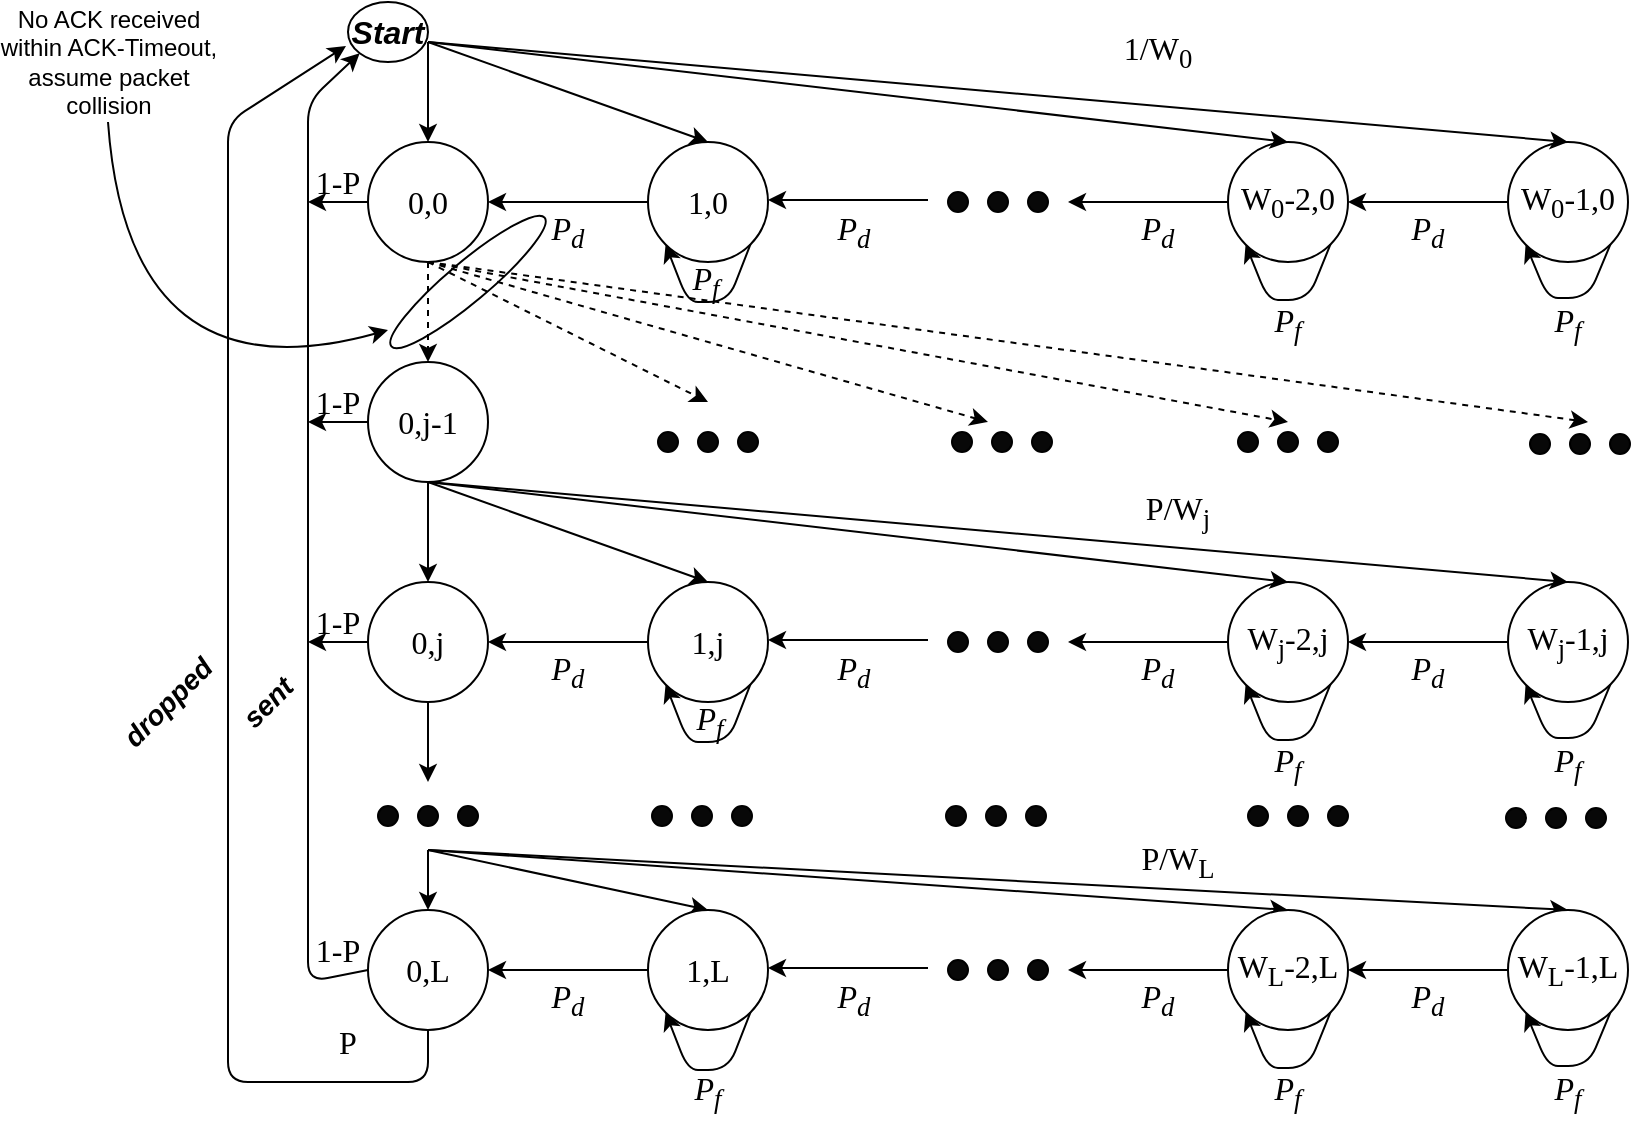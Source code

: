 <mxfile version="11.1.4" type="device"><diagram id="iPXQcQGhJJl7u24ujpxk" name="Page-1"><mxGraphModel dx="2042" dy="2105" grid="1" gridSize="10" guides="1" tooltips="1" connect="1" arrows="1" fold="1" page="1" pageScale="1" pageWidth="827" pageHeight="1169" math="0" shadow="0"><root><mxCell id="0"/><mxCell id="1" parent="0"/><mxCell id="LnXT7M3TGiu2-1s4D5pW-6" value="" style="edgeStyle=orthogonalEdgeStyle;rounded=0;orthogonalLoop=1;jettySize=auto;html=1;" parent="1" source="LnXT7M3TGiu2-1s4D5pW-1" target="LnXT7M3TGiu2-1s4D5pW-5" edge="1"><mxGeometry relative="1" as="geometry"/></mxCell><mxCell id="LnXT7M3TGiu2-1s4D5pW-1" value="&lt;font style=&quot;font-size: 16px&quot; face=&quot;Georgia&quot;&gt;W&lt;/font&gt;&lt;font style=&quot;font-size: 16px&quot; face=&quot;Georgia&quot;&gt;&lt;sub&gt;0&lt;/sub&gt;-1,0&lt;/font&gt;" style="ellipse;whiteSpace=wrap;html=1;" parent="1" vertex="1"><mxGeometry x="740" y="10" width="60" height="60" as="geometry"/></mxCell><mxCell id="LnXT7M3TGiu2-1s4D5pW-8" value="" style="edgeStyle=orthogonalEdgeStyle;rounded=0;orthogonalLoop=1;jettySize=auto;html=1;" parent="1" source="LnXT7M3TGiu2-1s4D5pW-5" edge="1"><mxGeometry relative="1" as="geometry"><mxPoint x="520" y="40" as="targetPoint"/></mxGeometry></mxCell><mxCell id="LnXT7M3TGiu2-1s4D5pW-5" value="&lt;font style=&quot;font-size: 16px&quot; face=&quot;Georgia&quot;&gt;W&lt;/font&gt;&lt;font style=&quot;font-size: 16px&quot; face=&quot;Georgia&quot;&gt;&lt;sub&gt;0&lt;/sub&gt;-2,0&lt;/font&gt;" style="ellipse;whiteSpace=wrap;html=1;" parent="1" vertex="1"><mxGeometry x="600" y="10" width="60" height="60" as="geometry"/></mxCell><mxCell id="LnXT7M3TGiu2-1s4D5pW-9" value="" style="ellipse;whiteSpace=wrap;html=1;fillColor=#080808;" parent="1" vertex="1"><mxGeometry x="500" y="35" width="10" height="10" as="geometry"/></mxCell><mxCell id="LnXT7M3TGiu2-1s4D5pW-10" value="" style="ellipse;whiteSpace=wrap;html=1;fillColor=#080808;" parent="1" vertex="1"><mxGeometry x="480" y="35" width="10" height="10" as="geometry"/></mxCell><mxCell id="LnXT7M3TGiu2-1s4D5pW-11" value="" style="ellipse;whiteSpace=wrap;html=1;fillColor=#080808;" parent="1" vertex="1"><mxGeometry x="460" y="35" width="10" height="10" as="geometry"/></mxCell><mxCell id="LnXT7M3TGiu2-1s4D5pW-15" value="" style="edgeStyle=orthogonalEdgeStyle;rounded=0;orthogonalLoop=1;jettySize=auto;html=1;" parent="1" source="LnXT7M3TGiu2-1s4D5pW-12" target="LnXT7M3TGiu2-1s4D5pW-14" edge="1"><mxGeometry relative="1" as="geometry"/></mxCell><mxCell id="LnXT7M3TGiu2-1s4D5pW-12" value="&lt;font style=&quot;font-size: 16px&quot; face=&quot;Georgia&quot;&gt;1&lt;font style=&quot;font-size: 16px&quot;&gt;,0&lt;/font&gt;&lt;/font&gt;" style="ellipse;whiteSpace=wrap;html=1;" parent="1" vertex="1"><mxGeometry x="310" y="10" width="60" height="60" as="geometry"/></mxCell><mxCell id="LnXT7M3TGiu2-1s4D5pW-14" value="&lt;font style=&quot;font-size: 16px&quot; face=&quot;Georgia&quot;&gt;0&lt;font style=&quot;font-size: 16px&quot;&gt;,0&lt;/font&gt;&lt;/font&gt;" style="ellipse;whiteSpace=wrap;html=1;" parent="1" vertex="1"><mxGeometry x="170" y="10" width="60" height="60" as="geometry"/></mxCell><mxCell id="LnXT7M3TGiu2-1s4D5pW-13" value="" style="edgeStyle=orthogonalEdgeStyle;rounded=0;orthogonalLoop=1;jettySize=auto;html=1;" parent="1" edge="1"><mxGeometry relative="1" as="geometry"><mxPoint x="450" y="39" as="sourcePoint"/><mxPoint x="370" y="39" as="targetPoint"/></mxGeometry></mxCell><mxCell id="LnXT7M3TGiu2-1s4D5pW-16" value="" style="endArrow=classic;html=1;entryX=0.5;entryY=0;entryDx=0;entryDy=0;" parent="1" target="LnXT7M3TGiu2-1s4D5pW-14" edge="1"><mxGeometry width="50" height="50" relative="1" as="geometry"><mxPoint x="200" y="-40" as="sourcePoint"/><mxPoint x="220" y="90" as="targetPoint"/></mxGeometry></mxCell><mxCell id="LnXT7M3TGiu2-1s4D5pW-17" value="" style="endArrow=classic;html=1;entryX=0.5;entryY=0;entryDx=0;entryDy=0;" parent="1" target="LnXT7M3TGiu2-1s4D5pW-12" edge="1"><mxGeometry width="50" height="50" relative="1" as="geometry"><mxPoint x="200" y="-40" as="sourcePoint"/><mxPoint x="210" y="20" as="targetPoint"/></mxGeometry></mxCell><mxCell id="LnXT7M3TGiu2-1s4D5pW-18" value="" style="endArrow=classic;html=1;entryX=0.5;entryY=0;entryDx=0;entryDy=0;" parent="1" target="LnXT7M3TGiu2-1s4D5pW-5" edge="1"><mxGeometry width="50" height="50" relative="1" as="geometry"><mxPoint x="200" y="-40" as="sourcePoint"/><mxPoint x="220" y="30" as="targetPoint"/></mxGeometry></mxCell><mxCell id="LnXT7M3TGiu2-1s4D5pW-19" value="" style="endArrow=classic;html=1;entryX=0.5;entryY=0;entryDx=0;entryDy=0;" parent="1" target="LnXT7M3TGiu2-1s4D5pW-1" edge="1"><mxGeometry width="50" height="50" relative="1" as="geometry"><mxPoint x="200" y="-40" as="sourcePoint"/><mxPoint x="230" y="40" as="targetPoint"/></mxGeometry></mxCell><mxCell id="LnXT7M3TGiu2-1s4D5pW-20" value="&lt;font style=&quot;font-size: 16px&quot; face=&quot;Georgia&quot;&gt;1/W&lt;sub&gt;0&lt;/sub&gt;&lt;/font&gt;" style="text;html=1;strokeColor=none;fillColor=none;align=center;verticalAlign=middle;whiteSpace=wrap;rounded=0;" parent="1" vertex="1"><mxGeometry x="540" y="-50" width="50" height="30" as="geometry"/></mxCell><mxCell id="LnXT7M3TGiu2-1s4D5pW-22" value="" style="endArrow=classic;html=1;exitX=1;exitY=1;exitDx=0;exitDy=0;entryX=0;entryY=1;entryDx=0;entryDy=0;rounded=1;" parent="1" source="LnXT7M3TGiu2-1s4D5pW-12" target="LnXT7M3TGiu2-1s4D5pW-12" edge="1"><mxGeometry width="50" height="50" relative="1" as="geometry"><mxPoint x="361" y="130" as="sourcePoint"/><mxPoint x="319" y="130" as="targetPoint"/><Array as="points"><mxPoint x="350" y="90"/><mxPoint x="330" y="90"/></Array></mxGeometry></mxCell><mxCell id="LnXT7M3TGiu2-1s4D5pW-23" value="" style="endArrow=classic;html=1;rounded=1;exitX=1;exitY=1;exitDx=0;exitDy=0;entryX=0;entryY=1;entryDx=0;entryDy=0;" parent="1" source="LnXT7M3TGiu2-1s4D5pW-5" target="LnXT7M3TGiu2-1s4D5pW-5" edge="1"><mxGeometry width="50" height="50" relative="1" as="geometry"><mxPoint x="660" y="70" as="sourcePoint"/><mxPoint x="590" y="70" as="targetPoint"/><Array as="points"><mxPoint x="640" y="89"/><mxPoint x="620" y="89"/></Array></mxGeometry></mxCell><mxCell id="LnXT7M3TGiu2-1s4D5pW-24" value="" style="endArrow=classic;html=1;rounded=1;exitX=1;exitY=1;exitDx=0;exitDy=0;entryX=0;entryY=1;entryDx=0;entryDy=0;" parent="1" source="LnXT7M3TGiu2-1s4D5pW-1" target="LnXT7M3TGiu2-1s4D5pW-1" edge="1"><mxGeometry width="50" height="50" relative="1" as="geometry"><mxPoint x="800" y="70" as="sourcePoint"/><mxPoint x="730" y="70" as="targetPoint"/><Array as="points"><mxPoint x="780" y="88"/><mxPoint x="760" y="88"/></Array></mxGeometry></mxCell><mxCell id="LnXT7M3TGiu2-1s4D5pW-26" value="&lt;i&gt;&lt;font style=&quot;font-size: 16px&quot; face=&quot;Georgia&quot;&gt;P&lt;sub&gt;f&lt;/sub&gt;&lt;/font&gt;&lt;/i&gt;" style="text;html=1;strokeColor=none;fillColor=none;align=center;verticalAlign=middle;whiteSpace=wrap;rounded=0;" parent="1" vertex="1"><mxGeometry x="313.5" y="65" width="50" height="30" as="geometry"/></mxCell><mxCell id="LnXT7M3TGiu2-1s4D5pW-27" value="&lt;i&gt;&lt;font style=&quot;font-size: 16px&quot; face=&quot;Georgia&quot;&gt;P&lt;sub&gt;f&lt;/sub&gt;&lt;/font&gt;&lt;/i&gt;" style="text;html=1;strokeColor=none;fillColor=none;align=center;verticalAlign=middle;whiteSpace=wrap;rounded=0;" parent="1" vertex="1"><mxGeometry x="605" y="86" width="50" height="30" as="geometry"/></mxCell><mxCell id="LnXT7M3TGiu2-1s4D5pW-28" value="&lt;i&gt;&lt;font style=&quot;font-size: 16px&quot; face=&quot;Georgia&quot;&gt;P&lt;sub&gt;f&lt;/sub&gt;&lt;/font&gt;&lt;/i&gt;" style="text;html=1;strokeColor=none;fillColor=none;align=center;verticalAlign=middle;whiteSpace=wrap;rounded=0;" parent="1" vertex="1"><mxGeometry x="745" y="86" width="50" height="30" as="geometry"/></mxCell><mxCell id="LnXT7M3TGiu2-1s4D5pW-29" value="&lt;i&gt;&lt;font style=&quot;font-size: 16px&quot; face=&quot;Georgia&quot;&gt;P&lt;sub&gt;d&lt;/sub&gt;&lt;/font&gt;&lt;/i&gt;" style="text;html=1;strokeColor=none;fillColor=none;align=center;verticalAlign=middle;whiteSpace=wrap;rounded=0;" parent="1" vertex="1"><mxGeometry x="245" y="40" width="50" height="30" as="geometry"/></mxCell><mxCell id="LnXT7M3TGiu2-1s4D5pW-30" value="&lt;i&gt;&lt;font style=&quot;font-size: 16px&quot; face=&quot;Georgia&quot;&gt;P&lt;sub&gt;d&lt;/sub&gt;&lt;/font&gt;&lt;/i&gt;" style="text;html=1;strokeColor=none;fillColor=none;align=center;verticalAlign=middle;whiteSpace=wrap;rounded=0;" parent="1" vertex="1"><mxGeometry x="388" y="40" width="50" height="30" as="geometry"/></mxCell><mxCell id="LnXT7M3TGiu2-1s4D5pW-31" value="&lt;i&gt;&lt;font style=&quot;font-size: 16px&quot; face=&quot;Georgia&quot;&gt;P&lt;sub&gt;d&lt;/sub&gt;&lt;/font&gt;&lt;/i&gt;" style="text;html=1;strokeColor=none;fillColor=none;align=center;verticalAlign=middle;whiteSpace=wrap;rounded=0;" parent="1" vertex="1"><mxGeometry x="540" y="40" width="50" height="30" as="geometry"/></mxCell><mxCell id="LnXT7M3TGiu2-1s4D5pW-32" value="&lt;i&gt;&lt;font style=&quot;font-size: 16px&quot; face=&quot;Georgia&quot;&gt;P&lt;sub&gt;d&lt;/sub&gt;&lt;/font&gt;&lt;/i&gt;" style="text;html=1;strokeColor=none;fillColor=none;align=center;verticalAlign=middle;whiteSpace=wrap;rounded=0;" parent="1" vertex="1"><mxGeometry x="675" y="40" width="50" height="30" as="geometry"/></mxCell><mxCell id="LnXT7M3TGiu2-1s4D5pW-33" value="" style="endArrow=classic;html=1;exitX=0;exitY=0.5;exitDx=0;exitDy=0;" parent="1" source="LnXT7M3TGiu2-1s4D5pW-14" edge="1"><mxGeometry width="50" height="50" relative="1" as="geometry"><mxPoint x="170" y="190" as="sourcePoint"/><mxPoint x="140" y="40" as="targetPoint"/></mxGeometry></mxCell><mxCell id="LnXT7M3TGiu2-1s4D5pW-61" value="" style="edgeStyle=orthogonalEdgeStyle;rounded=0;orthogonalLoop=1;jettySize=auto;html=1;" parent="1" source="LnXT7M3TGiu2-1s4D5pW-62" target="LnXT7M3TGiu2-1s4D5pW-64" edge="1"><mxGeometry relative="1" as="geometry"/></mxCell><mxCell id="LnXT7M3TGiu2-1s4D5pW-62" value="&lt;font style=&quot;font-size: 16px&quot; face=&quot;Georgia&quot;&gt;W&lt;/font&gt;&lt;font style=&quot;font-size: 16px&quot; face=&quot;Georgia&quot;&gt;&lt;sub&gt;j&lt;/sub&gt;-1,j&lt;/font&gt;" style="ellipse;whiteSpace=wrap;html=1;" parent="1" vertex="1"><mxGeometry x="740" y="230" width="60" height="60" as="geometry"/></mxCell><mxCell id="LnXT7M3TGiu2-1s4D5pW-63" value="" style="edgeStyle=orthogonalEdgeStyle;rounded=0;orthogonalLoop=1;jettySize=auto;html=1;" parent="1" source="LnXT7M3TGiu2-1s4D5pW-64" edge="1"><mxGeometry relative="1" as="geometry"><mxPoint x="520" y="260" as="targetPoint"/></mxGeometry></mxCell><mxCell id="LnXT7M3TGiu2-1s4D5pW-64" value="&lt;font style=&quot;font-size: 16px&quot; face=&quot;Georgia&quot;&gt;W&lt;/font&gt;&lt;font style=&quot;font-size: 16px&quot; face=&quot;Georgia&quot;&gt;&lt;sub&gt;j&lt;/sub&gt;-2,j&lt;/font&gt;" style="ellipse;whiteSpace=wrap;html=1;" parent="1" vertex="1"><mxGeometry x="600" y="230" width="60" height="60" as="geometry"/></mxCell><mxCell id="LnXT7M3TGiu2-1s4D5pW-65" value="" style="ellipse;whiteSpace=wrap;html=1;fillColor=#080808;" parent="1" vertex="1"><mxGeometry x="500" y="255" width="10" height="10" as="geometry"/></mxCell><mxCell id="LnXT7M3TGiu2-1s4D5pW-66" value="" style="ellipse;whiteSpace=wrap;html=1;fillColor=#080808;" parent="1" vertex="1"><mxGeometry x="480" y="255" width="10" height="10" as="geometry"/></mxCell><mxCell id="LnXT7M3TGiu2-1s4D5pW-67" value="" style="ellipse;whiteSpace=wrap;html=1;fillColor=#080808;" parent="1" vertex="1"><mxGeometry x="460" y="255" width="10" height="10" as="geometry"/></mxCell><mxCell id="LnXT7M3TGiu2-1s4D5pW-68" value="" style="edgeStyle=orthogonalEdgeStyle;rounded=0;orthogonalLoop=1;jettySize=auto;html=1;" parent="1" source="LnXT7M3TGiu2-1s4D5pW-69" target="LnXT7M3TGiu2-1s4D5pW-70" edge="1"><mxGeometry relative="1" as="geometry"/></mxCell><mxCell id="LnXT7M3TGiu2-1s4D5pW-69" value="&lt;font style=&quot;font-size: 16px&quot; face=&quot;Georgia&quot;&gt;1&lt;font style=&quot;font-size: 16px&quot;&gt;,j&lt;/font&gt;&lt;/font&gt;" style="ellipse;whiteSpace=wrap;html=1;" parent="1" vertex="1"><mxGeometry x="310" y="230" width="60" height="60" as="geometry"/></mxCell><mxCell id="LnXT7M3TGiu2-1s4D5pW-70" value="&lt;font style=&quot;font-size: 16px&quot; face=&quot;Georgia&quot;&gt;0&lt;font style=&quot;font-size: 16px&quot;&gt;,j&lt;/font&gt;&lt;/font&gt;" style="ellipse;whiteSpace=wrap;html=1;" parent="1" vertex="1"><mxGeometry x="170" y="230" width="60" height="60" as="geometry"/></mxCell><mxCell id="LnXT7M3TGiu2-1s4D5pW-71" value="" style="edgeStyle=orthogonalEdgeStyle;rounded=0;orthogonalLoop=1;jettySize=auto;html=1;" parent="1" edge="1"><mxGeometry relative="1" as="geometry"><mxPoint x="450" y="259" as="sourcePoint"/><mxPoint x="370" y="259" as="targetPoint"/></mxGeometry></mxCell><mxCell id="LnXT7M3TGiu2-1s4D5pW-72" value="" style="endArrow=classic;html=1;entryX=0.5;entryY=0;entryDx=0;entryDy=0;" parent="1" target="LnXT7M3TGiu2-1s4D5pW-70" edge="1"><mxGeometry width="50" height="50" relative="1" as="geometry"><mxPoint x="200" y="180" as="sourcePoint"/><mxPoint x="220" y="310" as="targetPoint"/></mxGeometry></mxCell><mxCell id="LnXT7M3TGiu2-1s4D5pW-73" value="" style="endArrow=classic;html=1;entryX=0.5;entryY=0;entryDx=0;entryDy=0;" parent="1" target="LnXT7M3TGiu2-1s4D5pW-69" edge="1"><mxGeometry width="50" height="50" relative="1" as="geometry"><mxPoint x="200" y="180" as="sourcePoint"/><mxPoint x="210" y="240" as="targetPoint"/></mxGeometry></mxCell><mxCell id="LnXT7M3TGiu2-1s4D5pW-74" value="" style="endArrow=classic;html=1;entryX=0.5;entryY=0;entryDx=0;entryDy=0;" parent="1" target="LnXT7M3TGiu2-1s4D5pW-64" edge="1"><mxGeometry width="50" height="50" relative="1" as="geometry"><mxPoint x="200" y="180" as="sourcePoint"/><mxPoint x="220" y="250" as="targetPoint"/></mxGeometry></mxCell><mxCell id="LnXT7M3TGiu2-1s4D5pW-75" value="" style="endArrow=classic;html=1;entryX=0.5;entryY=0;entryDx=0;entryDy=0;" parent="1" target="LnXT7M3TGiu2-1s4D5pW-62" edge="1"><mxGeometry width="50" height="50" relative="1" as="geometry"><mxPoint x="200" y="180" as="sourcePoint"/><mxPoint x="230" y="260" as="targetPoint"/></mxGeometry></mxCell><mxCell id="LnXT7M3TGiu2-1s4D5pW-76" value="&lt;font style=&quot;font-size: 16px&quot; face=&quot;Georgia&quot;&gt;P/W&lt;sub&gt;j&lt;/sub&gt;&lt;/font&gt;" style="text;html=1;strokeColor=none;fillColor=none;align=center;verticalAlign=middle;whiteSpace=wrap;rounded=0;" parent="1" vertex="1"><mxGeometry x="550" y="180" width="50" height="30" as="geometry"/></mxCell><mxCell id="LnXT7M3TGiu2-1s4D5pW-77" value="" style="endArrow=classic;html=1;exitX=1;exitY=1;exitDx=0;exitDy=0;entryX=0;entryY=1;entryDx=0;entryDy=0;rounded=1;" parent="1" source="LnXT7M3TGiu2-1s4D5pW-69" target="LnXT7M3TGiu2-1s4D5pW-69" edge="1"><mxGeometry width="50" height="50" relative="1" as="geometry"><mxPoint x="361" y="350" as="sourcePoint"/><mxPoint x="319" y="350" as="targetPoint"/><Array as="points"><mxPoint x="350" y="310"/><mxPoint x="330" y="310"/></Array></mxGeometry></mxCell><mxCell id="LnXT7M3TGiu2-1s4D5pW-78" value="" style="endArrow=classic;html=1;rounded=1;exitX=1;exitY=1;exitDx=0;exitDy=0;entryX=0;entryY=1;entryDx=0;entryDy=0;" parent="1" source="LnXT7M3TGiu2-1s4D5pW-64" target="LnXT7M3TGiu2-1s4D5pW-64" edge="1"><mxGeometry width="50" height="50" relative="1" as="geometry"><mxPoint x="660" y="290" as="sourcePoint"/><mxPoint x="590" y="290" as="targetPoint"/><Array as="points"><mxPoint x="640" y="309"/><mxPoint x="620" y="309"/></Array></mxGeometry></mxCell><mxCell id="LnXT7M3TGiu2-1s4D5pW-79" value="" style="endArrow=classic;html=1;rounded=1;exitX=1;exitY=1;exitDx=0;exitDy=0;entryX=0;entryY=1;entryDx=0;entryDy=0;" parent="1" source="LnXT7M3TGiu2-1s4D5pW-62" target="LnXT7M3TGiu2-1s4D5pW-62" edge="1"><mxGeometry width="50" height="50" relative="1" as="geometry"><mxPoint x="800" y="290" as="sourcePoint"/><mxPoint x="730" y="290" as="targetPoint"/><Array as="points"><mxPoint x="780" y="308"/><mxPoint x="760" y="308"/></Array></mxGeometry></mxCell><mxCell id="LnXT7M3TGiu2-1s4D5pW-80" value="&lt;i&gt;&lt;font style=&quot;font-size: 16px&quot; face=&quot;Georgia&quot;&gt;P&lt;sub&gt;f&lt;/sub&gt;&lt;/font&gt;&lt;/i&gt;" style="text;html=1;strokeColor=none;fillColor=none;align=center;verticalAlign=middle;whiteSpace=wrap;rounded=0;" parent="1" vertex="1"><mxGeometry x="315.5" y="285" width="50" height="30" as="geometry"/></mxCell><mxCell id="LnXT7M3TGiu2-1s4D5pW-81" value="&lt;i&gt;&lt;font style=&quot;font-size: 16px&quot; face=&quot;Georgia&quot;&gt;P&lt;sub&gt;f&lt;/sub&gt;&lt;/font&gt;&lt;/i&gt;" style="text;html=1;strokeColor=none;fillColor=none;align=center;verticalAlign=middle;whiteSpace=wrap;rounded=0;" parent="1" vertex="1"><mxGeometry x="605" y="306" width="50" height="30" as="geometry"/></mxCell><mxCell id="LnXT7M3TGiu2-1s4D5pW-82" value="&lt;i&gt;&lt;font style=&quot;font-size: 16px&quot; face=&quot;Georgia&quot;&gt;P&lt;sub&gt;f&lt;/sub&gt;&lt;/font&gt;&lt;/i&gt;" style="text;html=1;strokeColor=none;fillColor=none;align=center;verticalAlign=middle;whiteSpace=wrap;rounded=0;" parent="1" vertex="1"><mxGeometry x="745" y="306" width="50" height="30" as="geometry"/></mxCell><mxCell id="LnXT7M3TGiu2-1s4D5pW-83" value="&lt;i&gt;&lt;font style=&quot;font-size: 16px&quot; face=&quot;Georgia&quot;&gt;P&lt;sub&gt;d&lt;/sub&gt;&lt;/font&gt;&lt;/i&gt;" style="text;html=1;strokeColor=none;fillColor=none;align=center;verticalAlign=middle;whiteSpace=wrap;rounded=0;" parent="1" vertex="1"><mxGeometry x="245" y="260" width="50" height="30" as="geometry"/></mxCell><mxCell id="LnXT7M3TGiu2-1s4D5pW-84" value="&lt;i&gt;&lt;font style=&quot;font-size: 16px&quot; face=&quot;Georgia&quot;&gt;P&lt;sub&gt;d&lt;/sub&gt;&lt;/font&gt;&lt;/i&gt;" style="text;html=1;strokeColor=none;fillColor=none;align=center;verticalAlign=middle;whiteSpace=wrap;rounded=0;" parent="1" vertex="1"><mxGeometry x="388" y="260" width="50" height="30" as="geometry"/></mxCell><mxCell id="LnXT7M3TGiu2-1s4D5pW-85" value="&lt;i&gt;&lt;font style=&quot;font-size: 16px&quot; face=&quot;Georgia&quot;&gt;P&lt;sub&gt;d&lt;/sub&gt;&lt;/font&gt;&lt;/i&gt;" style="text;html=1;strokeColor=none;fillColor=none;align=center;verticalAlign=middle;whiteSpace=wrap;rounded=0;" parent="1" vertex="1"><mxGeometry x="540" y="260" width="50" height="30" as="geometry"/></mxCell><mxCell id="LnXT7M3TGiu2-1s4D5pW-86" value="&lt;i&gt;&lt;font style=&quot;font-size: 16px&quot; face=&quot;Georgia&quot;&gt;P&lt;sub&gt;d&lt;/sub&gt;&lt;/font&gt;&lt;/i&gt;" style="text;html=1;strokeColor=none;fillColor=none;align=center;verticalAlign=middle;whiteSpace=wrap;rounded=0;" parent="1" vertex="1"><mxGeometry x="675" y="260" width="50" height="30" as="geometry"/></mxCell><mxCell id="LnXT7M3TGiu2-1s4D5pW-87" value="" style="endArrow=classic;html=1;exitX=0;exitY=0.5;exitDx=0;exitDy=0;" parent="1" source="LnXT7M3TGiu2-1s4D5pW-70" edge="1"><mxGeometry width="50" height="50" relative="1" as="geometry"><mxPoint x="170" y="410" as="sourcePoint"/><mxPoint x="140" y="260" as="targetPoint"/></mxGeometry></mxCell><mxCell id="LnXT7M3TGiu2-1s4D5pW-94" value="" style="ellipse;whiteSpace=wrap;html=1;fillColor=#080808;" parent="1" vertex="1"><mxGeometry x="605" y="155" width="10" height="10" as="geometry"/></mxCell><mxCell id="LnXT7M3TGiu2-1s4D5pW-95" value="" style="ellipse;whiteSpace=wrap;html=1;fillColor=#080808;" parent="1" vertex="1"><mxGeometry x="625" y="155" width="10" height="10" as="geometry"/></mxCell><mxCell id="LnXT7M3TGiu2-1s4D5pW-96" value="" style="ellipse;whiteSpace=wrap;html=1;fillColor=#080808;" parent="1" vertex="1"><mxGeometry x="645" y="155" width="10" height="10" as="geometry"/></mxCell><mxCell id="LnXT7M3TGiu2-1s4D5pW-100" value="" style="endArrow=classic;html=1;exitX=0.5;exitY=1;exitDx=0;exitDy=0;dashed=1;entryX=0.5;entryY=0;entryDx=0;entryDy=0;" parent="1" source="LnXT7M3TGiu2-1s4D5pW-14" target="LnXT7M3TGiu2-1s4D5pW-142" edge="1"><mxGeometry width="50" height="50" relative="1" as="geometry"><mxPoint x="200" y="90" as="sourcePoint"/><mxPoint x="200" y="140" as="targetPoint"/></mxGeometry></mxCell><mxCell id="LnXT7M3TGiu2-1s4D5pW-105" value="" style="group" parent="1" vertex="1" connectable="0"><mxGeometry x="462" y="155" width="50" height="10" as="geometry"/></mxCell><mxCell id="LnXT7M3TGiu2-1s4D5pW-91" value="" style="ellipse;whiteSpace=wrap;html=1;fillColor=#080808;" parent="LnXT7M3TGiu2-1s4D5pW-105" vertex="1"><mxGeometry x="40" width="10" height="10" as="geometry"/></mxCell><mxCell id="LnXT7M3TGiu2-1s4D5pW-92" value="" style="ellipse;whiteSpace=wrap;html=1;fillColor=#080808;" parent="LnXT7M3TGiu2-1s4D5pW-105" vertex="1"><mxGeometry x="20" width="10" height="10" as="geometry"/></mxCell><mxCell id="LnXT7M3TGiu2-1s4D5pW-93" value="" style="ellipse;whiteSpace=wrap;html=1;fillColor=#080808;" parent="LnXT7M3TGiu2-1s4D5pW-105" vertex="1"><mxGeometry width="10" height="10" as="geometry"/></mxCell><mxCell id="LnXT7M3TGiu2-1s4D5pW-112" value="" style="group" parent="1" vertex="1" connectable="0"><mxGeometry x="472" y="165" width="50" height="10" as="geometry"/></mxCell><mxCell id="LnXT7M3TGiu2-1s4D5pW-118" value="" style="ellipse;whiteSpace=wrap;html=1;fillColor=#080808;" parent="1" vertex="1"><mxGeometry x="315" y="155" width="10" height="10" as="geometry"/></mxCell><mxCell id="LnXT7M3TGiu2-1s4D5pW-119" value="" style="ellipse;whiteSpace=wrap;html=1;fillColor=#080808;" parent="1" vertex="1"><mxGeometry x="335" y="155" width="10" height="10" as="geometry"/></mxCell><mxCell id="LnXT7M3TGiu2-1s4D5pW-120" value="" style="ellipse;whiteSpace=wrap;html=1;fillColor=#080808;" parent="1" vertex="1"><mxGeometry x="355" y="155" width="10" height="10" as="geometry"/></mxCell><mxCell id="LnXT7M3TGiu2-1s4D5pW-122" value="" style="endArrow=classic;html=1;dashed=1;" parent="1" edge="1"><mxGeometry width="50" height="50" relative="1" as="geometry"><mxPoint x="200" y="70" as="sourcePoint"/><mxPoint x="340" y="140" as="targetPoint"/></mxGeometry></mxCell><mxCell id="LnXT7M3TGiu2-1s4D5pW-123" value="" style="endArrow=classic;html=1;dashed=1;" parent="1" edge="1"><mxGeometry width="50" height="50" relative="1" as="geometry"><mxPoint x="200" y="70" as="sourcePoint"/><mxPoint x="480" y="150" as="targetPoint"/></mxGeometry></mxCell><mxCell id="LnXT7M3TGiu2-1s4D5pW-124" value="" style="endArrow=classic;html=1;dashed=1;" parent="1" edge="1"><mxGeometry width="50" height="50" relative="1" as="geometry"><mxPoint x="200" y="70" as="sourcePoint"/><mxPoint x="630" y="150" as="targetPoint"/></mxGeometry></mxCell><mxCell id="LnXT7M3TGiu2-1s4D5pW-125" value="" style="endArrow=classic;html=1;dashed=1;" parent="1" edge="1"><mxGeometry width="50" height="50" relative="1" as="geometry"><mxPoint x="200" y="70" as="sourcePoint"/><mxPoint x="780" y="150" as="targetPoint"/></mxGeometry></mxCell><mxCell id="LnXT7M3TGiu2-1s4D5pW-126" value="" style="ellipse;whiteSpace=wrap;html=1;fillColor=#080808;" parent="1" vertex="1"><mxGeometry x="751" y="156" width="10" height="10" as="geometry"/></mxCell><mxCell id="LnXT7M3TGiu2-1s4D5pW-127" value="" style="ellipse;whiteSpace=wrap;html=1;fillColor=#080808;" parent="1" vertex="1"><mxGeometry x="771" y="156" width="10" height="10" as="geometry"/></mxCell><mxCell id="LnXT7M3TGiu2-1s4D5pW-128" value="" style="ellipse;whiteSpace=wrap;html=1;fillColor=#080808;" parent="1" vertex="1"><mxGeometry x="791" y="156" width="10" height="10" as="geometry"/></mxCell><mxCell id="LnXT7M3TGiu2-1s4D5pW-135" value="&lt;font style=&quot;font-size: 16px&quot; face=&quot;Georgia&quot;&gt;1-P&lt;/font&gt;" style="text;html=1;strokeColor=none;fillColor=none;align=center;verticalAlign=middle;whiteSpace=wrap;rounded=0;" parent="1" vertex="1"><mxGeometry x="135" y="20" width="40" height="20" as="geometry"/></mxCell><mxCell id="LnXT7M3TGiu2-1s4D5pW-136" value="&lt;font style=&quot;font-size: 16px&quot; face=&quot;Georgia&quot;&gt;1-P&lt;/font&gt;" style="text;html=1;strokeColor=none;fillColor=none;align=center;verticalAlign=middle;whiteSpace=wrap;rounded=0;" parent="1" vertex="1"><mxGeometry x="135" y="130" width="40" height="20" as="geometry"/></mxCell><mxCell id="LnXT7M3TGiu2-1s4D5pW-146" value="" style="edgeStyle=orthogonalEdgeStyle;rounded=1;orthogonalLoop=1;jettySize=auto;html=1;" parent="1" source="LnXT7M3TGiu2-1s4D5pW-142" edge="1"><mxGeometry relative="1" as="geometry"><mxPoint x="140" y="150" as="targetPoint"/></mxGeometry></mxCell><mxCell id="LnXT7M3TGiu2-1s4D5pW-142" value="&lt;font style=&quot;font-size: 16px&quot; face=&quot;Georgia&quot;&gt;0&lt;font style=&quot;font-size: 16px&quot;&gt;,j-1&lt;/font&gt;&lt;/font&gt;" style="ellipse;whiteSpace=wrap;html=1;" parent="1" vertex="1"><mxGeometry x="170" y="120" width="60" height="60" as="geometry"/></mxCell><mxCell id="LnXT7M3TGiu2-1s4D5pW-147" value="&lt;font style=&quot;font-size: 16px&quot; face=&quot;Georgia&quot;&gt;1-P&lt;/font&gt;" style="text;html=1;strokeColor=none;fillColor=none;align=center;verticalAlign=middle;whiteSpace=wrap;rounded=0;" parent="1" vertex="1"><mxGeometry x="135" y="240" width="40" height="20" as="geometry"/></mxCell><mxCell id="LnXT7M3TGiu2-1s4D5pW-148" value="" style="endArrow=classic;html=1;exitX=0;exitY=0.5;exitDx=0;exitDy=0;entryX=0;entryY=1;entryDx=0;entryDy=0;" parent="1" source="LnXT7M3TGiu2-1s4D5pW-165" target="LnXT7M3TGiu2-1s4D5pW-219" edge="1"><mxGeometry width="50" height="50" relative="1" as="geometry"><mxPoint x="140" y="440" as="sourcePoint"/><mxPoint x="160" y="-30" as="targetPoint"/><Array as="points"><mxPoint x="140" y="430"/><mxPoint x="140" y="-10"/></Array></mxGeometry></mxCell><mxCell id="LnXT7M3TGiu2-1s4D5pW-149" value="" style="curved=1;endArrow=classic;html=1;entryX=0.039;entryY=0.134;entryDx=0;entryDy=0;entryPerimeter=0;" parent="1" target="LnXT7M3TGiu2-1s4D5pW-153" edge="1"><mxGeometry width="50" height="50" relative="1" as="geometry"><mxPoint x="40" as="sourcePoint"/><mxPoint x="195" y="90" as="targetPoint"/><Array as="points"><mxPoint x="50" y="140"/></Array></mxGeometry></mxCell><mxCell id="LnXT7M3TGiu2-1s4D5pW-150" value="&lt;div&gt;No ACK received &lt;br&gt;&lt;/div&gt;&lt;div&gt;within ACK-Timeout,&lt;/div&gt;&lt;div&gt;assume packet&lt;/div&gt;&lt;div&gt; collision&lt;br&gt;&lt;/div&gt;" style="text;html=1;resizable=0;points=[];align=center;verticalAlign=middle;labelBackgroundColor=none;" parent="LnXT7M3TGiu2-1s4D5pW-149" vertex="1" connectable="0"><mxGeometry x="-0.899" relative="1" as="geometry"><mxPoint x="-1" y="-44" as="offset"/></mxGeometry></mxCell><mxCell id="LnXT7M3TGiu2-1s4D5pW-153" value="" style="ellipse;whiteSpace=wrap;html=1;fillColor=none;rotation=-40;" parent="1" vertex="1"><mxGeometry x="170" y="70" width="100" height="20" as="geometry"/></mxCell><mxCell id="LnXT7M3TGiu2-1s4D5pW-198" value="" style="ellipse;whiteSpace=wrap;html=1;fillColor=#080808;" parent="1" vertex="1"><mxGeometry x="352" y="342" width="10" height="10" as="geometry"/></mxCell><mxCell id="LnXT7M3TGiu2-1s4D5pW-199" value="" style="ellipse;whiteSpace=wrap;html=1;fillColor=#080808;" parent="1" vertex="1"><mxGeometry x="332" y="342" width="10" height="10" as="geometry"/></mxCell><mxCell id="LnXT7M3TGiu2-1s4D5pW-200" value="" style="ellipse;whiteSpace=wrap;html=1;fillColor=#080808;" parent="1" vertex="1"><mxGeometry x="312" y="342" width="10" height="10" as="geometry"/></mxCell><mxCell id="LnXT7M3TGiu2-1s4D5pW-201" value="" style="ellipse;whiteSpace=wrap;html=1;fillColor=#080808;" parent="1" vertex="1"><mxGeometry x="499" y="342" width="10" height="10" as="geometry"/></mxCell><mxCell id="LnXT7M3TGiu2-1s4D5pW-202" value="" style="ellipse;whiteSpace=wrap;html=1;fillColor=#080808;" parent="1" vertex="1"><mxGeometry x="479" y="342" width="10" height="10" as="geometry"/></mxCell><mxCell id="LnXT7M3TGiu2-1s4D5pW-203" value="" style="ellipse;whiteSpace=wrap;html=1;fillColor=#080808;" parent="1" vertex="1"><mxGeometry x="459" y="342" width="10" height="10" as="geometry"/></mxCell><mxCell id="LnXT7M3TGiu2-1s4D5pW-204" value="" style="ellipse;whiteSpace=wrap;html=1;fillColor=#080808;" parent="1" vertex="1"><mxGeometry x="650" y="342" width="10" height="10" as="geometry"/></mxCell><mxCell id="LnXT7M3TGiu2-1s4D5pW-205" value="" style="ellipse;whiteSpace=wrap;html=1;fillColor=#080808;" parent="1" vertex="1"><mxGeometry x="630" y="342" width="10" height="10" as="geometry"/></mxCell><mxCell id="LnXT7M3TGiu2-1s4D5pW-206" value="" style="ellipse;whiteSpace=wrap;html=1;fillColor=#080808;" parent="1" vertex="1"><mxGeometry x="610" y="342" width="10" height="10" as="geometry"/></mxCell><mxCell id="LnXT7M3TGiu2-1s4D5pW-207" value="" style="ellipse;whiteSpace=wrap;html=1;fillColor=#080808;" parent="1" vertex="1"><mxGeometry x="779" y="343" width="10" height="10" as="geometry"/></mxCell><mxCell id="LnXT7M3TGiu2-1s4D5pW-208" value="" style="ellipse;whiteSpace=wrap;html=1;fillColor=#080808;" parent="1" vertex="1"><mxGeometry x="759" y="343" width="10" height="10" as="geometry"/></mxCell><mxCell id="LnXT7M3TGiu2-1s4D5pW-209" value="" style="ellipse;whiteSpace=wrap;html=1;fillColor=#080808;" parent="1" vertex="1"><mxGeometry x="739" y="343" width="10" height="10" as="geometry"/></mxCell><mxCell id="LnXT7M3TGiu2-1s4D5pW-210" value="" style="endArrow=classic;html=1;entryX=0.5;entryY=0;entryDx=0;entryDy=0;" parent="1" target="LnXT7M3TGiu2-1s4D5pW-165" edge="1"><mxGeometry width="50" height="50" relative="1" as="geometry"><mxPoint x="200" y="364" as="sourcePoint"/><mxPoint x="40" y="524" as="targetPoint"/></mxGeometry></mxCell><mxCell id="LnXT7M3TGiu2-1s4D5pW-211" value="" style="endArrow=classic;html=1;entryX=0.5;entryY=0;entryDx=0;entryDy=0;" parent="1" target="LnXT7M3TGiu2-1s4D5pW-164" edge="1"><mxGeometry width="50" height="50" relative="1" as="geometry"><mxPoint x="200" y="364" as="sourcePoint"/><mxPoint x="210" y="404" as="targetPoint"/></mxGeometry></mxCell><mxCell id="LnXT7M3TGiu2-1s4D5pW-212" value="" style="endArrow=classic;html=1;entryX=0.5;entryY=0;entryDx=0;entryDy=0;" parent="1" target="LnXT7M3TGiu2-1s4D5pW-159" edge="1"><mxGeometry width="50" height="50" relative="1" as="geometry"><mxPoint x="200" y="364" as="sourcePoint"/><mxPoint x="220" y="414" as="targetPoint"/></mxGeometry></mxCell><mxCell id="LnXT7M3TGiu2-1s4D5pW-213" value="" style="endArrow=classic;html=1;entryX=0.5;entryY=0;entryDx=0;entryDy=0;" parent="1" target="LnXT7M3TGiu2-1s4D5pW-157" edge="1"><mxGeometry width="50" height="50" relative="1" as="geometry"><mxPoint x="200" y="364" as="sourcePoint"/><mxPoint x="230" y="424" as="targetPoint"/></mxGeometry></mxCell><mxCell id="LnXT7M3TGiu2-1s4D5pW-214" value="&lt;font style=&quot;font-size: 16px&quot; face=&quot;Georgia&quot;&gt;P/W&lt;sub&gt;L&lt;/sub&gt;&lt;/font&gt;" style="text;html=1;strokeColor=none;fillColor=none;align=center;verticalAlign=middle;whiteSpace=wrap;rounded=0;" parent="1" vertex="1"><mxGeometry x="550" y="355" width="50" height="30" as="geometry"/></mxCell><mxCell id="LnXT7M3TGiu2-1s4D5pW-215" value="" style="endArrow=classic;html=1;exitX=0.5;exitY=1;exitDx=0;exitDy=0;entryX=-0.025;entryY=0.733;entryDx=0;entryDy=0;entryPerimeter=0;" parent="1" source="LnXT7M3TGiu2-1s4D5pW-165" target="LnXT7M3TGiu2-1s4D5pW-219" edge="1"><mxGeometry width="50" height="50" relative="1" as="geometry"><mxPoint x="-10" y="580" as="sourcePoint"/><mxPoint x="160" y="-40" as="targetPoint"/><Array as="points"><mxPoint x="200" y="480"/><mxPoint x="100" y="480"/><mxPoint x="100"/></Array></mxGeometry></mxCell><mxCell id="LnXT7M3TGiu2-1s4D5pW-219" value="&lt;i&gt;&lt;font style=&quot;font-size: 16px&quot;&gt;&lt;b&gt;&lt;font style=&quot;font-size: 16px&quot;&gt;Start&lt;/font&gt;&lt;/b&gt;&lt;/font&gt;&lt;/i&gt;" style="ellipse;whiteSpace=wrap;html=1;labelBackgroundColor=none;fillColor=none;" parent="1" vertex="1"><mxGeometry x="160" y="-60" width="40" height="30" as="geometry"/></mxCell><mxCell id="LnXT7M3TGiu2-1s4D5pW-221" value="&lt;i&gt;&lt;b&gt;&lt;font style=&quot;font-size: 14px&quot;&gt;dropped&lt;/font&gt;&lt;/b&gt;&lt;/i&gt;" style="text;html=1;strokeColor=none;fillColor=none;align=center;verticalAlign=middle;whiteSpace=wrap;rounded=0;labelBackgroundColor=none;rotation=-45;" parent="1" vertex="1"><mxGeometry x="50" y="280" width="40" height="20" as="geometry"/></mxCell><mxCell id="LnXT7M3TGiu2-1s4D5pW-157" value="&lt;font style=&quot;font-size: 16px&quot; face=&quot;Georgia&quot;&gt;W&lt;/font&gt;&lt;font style=&quot;font-size: 16px&quot; face=&quot;Georgia&quot;&gt;&lt;sub&gt;L&lt;/sub&gt;-1,L&lt;/font&gt;" style="ellipse;whiteSpace=wrap;html=1;" parent="1" vertex="1"><mxGeometry x="740" y="394" width="60" height="60" as="geometry"/></mxCell><mxCell id="LnXT7M3TGiu2-1s4D5pW-158" value="" style="edgeStyle=orthogonalEdgeStyle;rounded=0;orthogonalLoop=1;jettySize=auto;html=1;" parent="1" source="LnXT7M3TGiu2-1s4D5pW-159" edge="1"><mxGeometry relative="1" as="geometry"><mxPoint x="520" y="424" as="targetPoint"/></mxGeometry></mxCell><mxCell id="LnXT7M3TGiu2-1s4D5pW-159" value="&lt;font style=&quot;font-size: 16px&quot; face=&quot;Georgia&quot;&gt;W&lt;/font&gt;&lt;font style=&quot;font-size: 16px&quot; face=&quot;Georgia&quot;&gt;&lt;sub&gt;L&lt;/sub&gt;-2,L&lt;/font&gt;" style="ellipse;whiteSpace=wrap;html=1;" parent="1" vertex="1"><mxGeometry x="600" y="394" width="60" height="60" as="geometry"/></mxCell><mxCell id="LnXT7M3TGiu2-1s4D5pW-160" value="" style="ellipse;whiteSpace=wrap;html=1;fillColor=#080808;" parent="1" vertex="1"><mxGeometry x="500" y="419" width="10" height="10" as="geometry"/></mxCell><mxCell id="LnXT7M3TGiu2-1s4D5pW-161" value="" style="ellipse;whiteSpace=wrap;html=1;fillColor=#080808;" parent="1" vertex="1"><mxGeometry x="480" y="419" width="10" height="10" as="geometry"/></mxCell><mxCell id="LnXT7M3TGiu2-1s4D5pW-162" value="" style="ellipse;whiteSpace=wrap;html=1;fillColor=#080808;" parent="1" vertex="1"><mxGeometry x="460" y="419" width="10" height="10" as="geometry"/></mxCell><mxCell id="LnXT7M3TGiu2-1s4D5pW-164" value="&lt;font style=&quot;font-size: 16px&quot; face=&quot;Georgia&quot;&gt;1&lt;font style=&quot;font-size: 16px&quot;&gt;,L&lt;/font&gt;&lt;/font&gt;" style="ellipse;whiteSpace=wrap;html=1;" parent="1" vertex="1"><mxGeometry x="310" y="394" width="60" height="60" as="geometry"/></mxCell><mxCell id="LnXT7M3TGiu2-1s4D5pW-165" value="&lt;font style=&quot;font-size: 16px&quot; face=&quot;Georgia&quot;&gt;0&lt;font style=&quot;font-size: 16px&quot;&gt;,L&lt;/font&gt;&lt;/font&gt;" style="ellipse;whiteSpace=wrap;html=1;" parent="1" vertex="1"><mxGeometry x="170" y="394" width="60" height="60" as="geometry"/></mxCell><mxCell id="LnXT7M3TGiu2-1s4D5pW-166" value="" style="edgeStyle=orthogonalEdgeStyle;rounded=0;orthogonalLoop=1;jettySize=auto;html=1;" parent="1" edge="1"><mxGeometry relative="1" as="geometry"><mxPoint x="450" y="423" as="sourcePoint"/><mxPoint x="370" y="423" as="targetPoint"/></mxGeometry></mxCell><mxCell id="LnXT7M3TGiu2-1s4D5pW-167" value="" style="endArrow=classic;html=1;exitX=1;exitY=1;exitDx=0;exitDy=0;entryX=0;entryY=1;entryDx=0;entryDy=0;rounded=1;" parent="1" source="LnXT7M3TGiu2-1s4D5pW-164" target="LnXT7M3TGiu2-1s4D5pW-164" edge="1"><mxGeometry width="50" height="50" relative="1" as="geometry"><mxPoint x="361" y="514" as="sourcePoint"/><mxPoint x="319" y="514" as="targetPoint"/><Array as="points"><mxPoint x="350" y="474"/><mxPoint x="330" y="474"/></Array></mxGeometry></mxCell><mxCell id="LnXT7M3TGiu2-1s4D5pW-156" value="" style="edgeStyle=orthogonalEdgeStyle;rounded=0;orthogonalLoop=1;jettySize=auto;html=1;" parent="1" source="LnXT7M3TGiu2-1s4D5pW-157" target="LnXT7M3TGiu2-1s4D5pW-159" edge="1"><mxGeometry relative="1" as="geometry"/></mxCell><mxCell id="LnXT7M3TGiu2-1s4D5pW-168" value="" style="endArrow=classic;html=1;rounded=1;exitX=1;exitY=1;exitDx=0;exitDy=0;entryX=0;entryY=1;entryDx=0;entryDy=0;" parent="1" source="LnXT7M3TGiu2-1s4D5pW-159" target="LnXT7M3TGiu2-1s4D5pW-159" edge="1"><mxGeometry width="50" height="50" relative="1" as="geometry"><mxPoint x="660" y="454" as="sourcePoint"/><mxPoint x="590" y="454" as="targetPoint"/><Array as="points"><mxPoint x="640" y="473"/><mxPoint x="620" y="473"/></Array></mxGeometry></mxCell><mxCell id="LnXT7M3TGiu2-1s4D5pW-163" value="" style="edgeStyle=orthogonalEdgeStyle;rounded=0;orthogonalLoop=1;jettySize=auto;html=1;" parent="1" source="LnXT7M3TGiu2-1s4D5pW-164" target="LnXT7M3TGiu2-1s4D5pW-165" edge="1"><mxGeometry relative="1" as="geometry"/></mxCell><mxCell id="LnXT7M3TGiu2-1s4D5pW-169" value="" style="endArrow=classic;html=1;rounded=1;exitX=1;exitY=1;exitDx=0;exitDy=0;entryX=0;entryY=1;entryDx=0;entryDy=0;" parent="1" source="LnXT7M3TGiu2-1s4D5pW-157" target="LnXT7M3TGiu2-1s4D5pW-157" edge="1"><mxGeometry width="50" height="50" relative="1" as="geometry"><mxPoint x="800" y="454" as="sourcePoint"/><mxPoint x="730" y="454" as="targetPoint"/><Array as="points"><mxPoint x="780" y="472"/><mxPoint x="760" y="472"/></Array></mxGeometry></mxCell><mxCell id="LnXT7M3TGiu2-1s4D5pW-170" value="&lt;i&gt;&lt;font style=&quot;font-size: 16px&quot; face=&quot;Georgia&quot;&gt;P&lt;sub&gt;f&lt;/sub&gt;&lt;/font&gt;&lt;/i&gt;" style="text;html=1;strokeColor=none;fillColor=none;align=center;verticalAlign=middle;whiteSpace=wrap;rounded=0;" parent="1" vertex="1"><mxGeometry x="315" y="470" width="50" height="30" as="geometry"/></mxCell><mxCell id="LnXT7M3TGiu2-1s4D5pW-171" value="&lt;i&gt;&lt;font style=&quot;font-size: 16px&quot; face=&quot;Georgia&quot;&gt;P&lt;sub&gt;f&lt;/sub&gt;&lt;/font&gt;&lt;/i&gt;" style="text;html=1;strokeColor=none;fillColor=none;align=center;verticalAlign=middle;whiteSpace=wrap;rounded=0;" parent="1" vertex="1"><mxGeometry x="605" y="470" width="50" height="30" as="geometry"/></mxCell><mxCell id="LnXT7M3TGiu2-1s4D5pW-172" value="&lt;i&gt;&lt;font style=&quot;font-size: 16px&quot; face=&quot;Georgia&quot;&gt;P&lt;sub&gt;f&lt;/sub&gt;&lt;/font&gt;&lt;/i&gt;" style="text;html=1;strokeColor=none;fillColor=none;align=center;verticalAlign=middle;whiteSpace=wrap;rounded=0;" parent="1" vertex="1"><mxGeometry x="745" y="470" width="50" height="30" as="geometry"/></mxCell><mxCell id="LnXT7M3TGiu2-1s4D5pW-173" value="&lt;i&gt;&lt;font style=&quot;font-size: 16px&quot; face=&quot;Georgia&quot;&gt;P&lt;sub&gt;d&lt;/sub&gt;&lt;/font&gt;&lt;/i&gt;" style="text;html=1;strokeColor=none;fillColor=none;align=center;verticalAlign=middle;whiteSpace=wrap;rounded=0;" parent="1" vertex="1"><mxGeometry x="245" y="424" width="50" height="30" as="geometry"/></mxCell><mxCell id="LnXT7M3TGiu2-1s4D5pW-174" value="&lt;i&gt;&lt;font style=&quot;font-size: 16px&quot; face=&quot;Georgia&quot;&gt;P&lt;sub&gt;d&lt;/sub&gt;&lt;/font&gt;&lt;/i&gt;" style="text;html=1;strokeColor=none;fillColor=none;align=center;verticalAlign=middle;whiteSpace=wrap;rounded=0;" parent="1" vertex="1"><mxGeometry x="388" y="424" width="50" height="30" as="geometry"/></mxCell><mxCell id="LnXT7M3TGiu2-1s4D5pW-175" value="&lt;i&gt;&lt;font style=&quot;font-size: 16px&quot; face=&quot;Georgia&quot;&gt;P&lt;sub&gt;d&lt;/sub&gt;&lt;/font&gt;&lt;/i&gt;" style="text;html=1;strokeColor=none;fillColor=none;align=center;verticalAlign=middle;whiteSpace=wrap;rounded=0;" parent="1" vertex="1"><mxGeometry x="540" y="424" width="50" height="30" as="geometry"/></mxCell><mxCell id="LnXT7M3TGiu2-1s4D5pW-176" value="&lt;i&gt;&lt;font style=&quot;font-size: 16px&quot; face=&quot;Georgia&quot;&gt;P&lt;sub&gt;d&lt;/sub&gt;&lt;/font&gt;&lt;/i&gt;" style="text;html=1;strokeColor=none;fillColor=none;align=center;verticalAlign=middle;whiteSpace=wrap;rounded=0;" parent="1" vertex="1"><mxGeometry x="675" y="424" width="50" height="30" as="geometry"/></mxCell><mxCell id="LnXT7M3TGiu2-1s4D5pW-178" value="&lt;font style=&quot;font-size: 16px&quot; face=&quot;Georgia&quot;&gt;1-P&lt;/font&gt;" style="text;html=1;strokeColor=none;fillColor=none;align=center;verticalAlign=middle;whiteSpace=wrap;rounded=0;" parent="1" vertex="1"><mxGeometry x="135" y="404" width="40" height="20" as="geometry"/></mxCell><mxCell id="LnXT7M3TGiu2-1s4D5pW-222" value="&lt;i&gt;&lt;b&gt;&lt;font style=&quot;font-size: 14px&quot;&gt;sent&lt;/font&gt;&lt;/b&gt;&lt;/i&gt;" style="text;html=1;strokeColor=none;fillColor=none;align=center;verticalAlign=middle;whiteSpace=wrap;rounded=0;labelBackgroundColor=none;rotation=-45;" parent="1" vertex="1"><mxGeometry x="100" y="280" width="40" height="20" as="geometry"/></mxCell><mxCell id="LnXT7M3TGiu2-1s4D5pW-224" value="&lt;font style=&quot;font-size: 16px&quot; face=&quot;Georgia&quot;&gt;P&lt;/font&gt;" style="text;html=1;strokeColor=none;fillColor=none;align=center;verticalAlign=middle;whiteSpace=wrap;rounded=0;labelBackgroundColor=none;" parent="1" vertex="1"><mxGeometry x="140" y="450" width="40" height="20" as="geometry"/></mxCell><mxCell id="ibSFwAFYVNiWWKbcfH4h-1" value="" style="ellipse;whiteSpace=wrap;html=1;fillColor=#080808;" vertex="1" parent="1"><mxGeometry x="215" y="342" width="10" height="10" as="geometry"/></mxCell><mxCell id="ibSFwAFYVNiWWKbcfH4h-2" value="" style="ellipse;whiteSpace=wrap;html=1;fillColor=#080808;" vertex="1" parent="1"><mxGeometry x="195" y="342" width="10" height="10" as="geometry"/></mxCell><mxCell id="ibSFwAFYVNiWWKbcfH4h-3" value="" style="ellipse;whiteSpace=wrap;html=1;fillColor=#080808;" vertex="1" parent="1"><mxGeometry x="175" y="342" width="10" height="10" as="geometry"/></mxCell><mxCell id="ibSFwAFYVNiWWKbcfH4h-4" value="" style="endArrow=classic;html=1;exitX=0.5;exitY=1;exitDx=0;exitDy=0;" edge="1" parent="1" source="LnXT7M3TGiu2-1s4D5pW-70"><mxGeometry width="50" height="50" relative="1" as="geometry"><mxPoint x="210" y="380" as="sourcePoint"/><mxPoint x="200" y="330" as="targetPoint"/></mxGeometry></mxCell></root></mxGraphModel></diagram></mxfile>